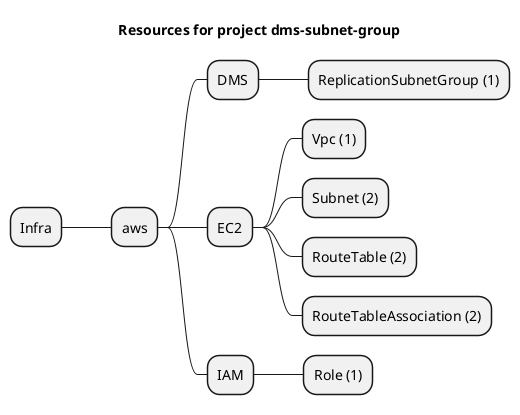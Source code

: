 @startmindmap
title Resources for project dms-subnet-group
skinparam monochrome true
+ Infra
++ aws
+++ DMS
++++ ReplicationSubnetGroup (1)
+++ EC2
++++ Vpc (1)
++++ Subnet (2)
++++ RouteTable (2)
++++ RouteTableAssociation (2)
+++ IAM
++++ Role (1)
@endmindmap